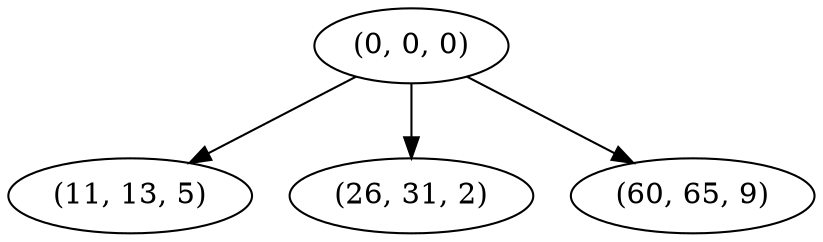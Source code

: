 digraph tree {
    "(0, 0, 0)";
    "(11, 13, 5)";
    "(26, 31, 2)";
    "(60, 65, 9)";
    "(0, 0, 0)" -> "(11, 13, 5)";
    "(0, 0, 0)" -> "(26, 31, 2)";
    "(0, 0, 0)" -> "(60, 65, 9)";
}
